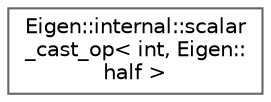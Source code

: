 digraph "类继承关系图"
{
 // LATEX_PDF_SIZE
  bgcolor="transparent";
  edge [fontname=Helvetica,fontsize=10,labelfontname=Helvetica,labelfontsize=10];
  node [fontname=Helvetica,fontsize=10,shape=box,height=0.2,width=0.4];
  rankdir="LR";
  Node0 [id="Node000000",label="Eigen::internal::scalar\l_cast_op\< int, Eigen::\lhalf \>",height=0.2,width=0.4,color="grey40", fillcolor="white", style="filled",URL="$struct_eigen_1_1internal_1_1scalar__cast__op_3_01int_00_01_eigen_1_1half_01_4.html",tooltip=" "];
}
